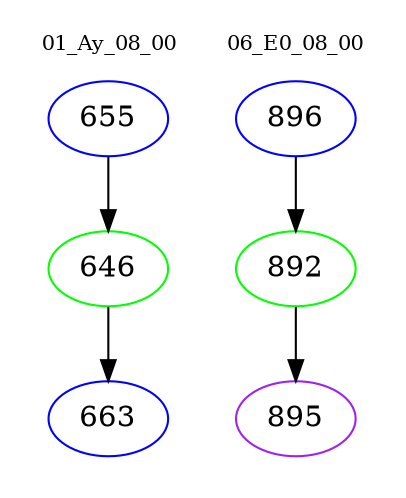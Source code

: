 digraph{
subgraph cluster_0 {
color = white
label = "01_Ay_08_00";
fontsize=10;
T0_655 [label="655", color="blue"]
T0_655 -> T0_646 [color="black"]
T0_646 [label="646", color="green"]
T0_646 -> T0_663 [color="black"]
T0_663 [label="663", color="blue"]
}
subgraph cluster_1 {
color = white
label = "06_E0_08_00";
fontsize=10;
T1_896 [label="896", color="blue"]
T1_896 -> T1_892 [color="black"]
T1_892 [label="892", color="green"]
T1_892 -> T1_895 [color="black"]
T1_895 [label="895", color="purple"]
}
}
